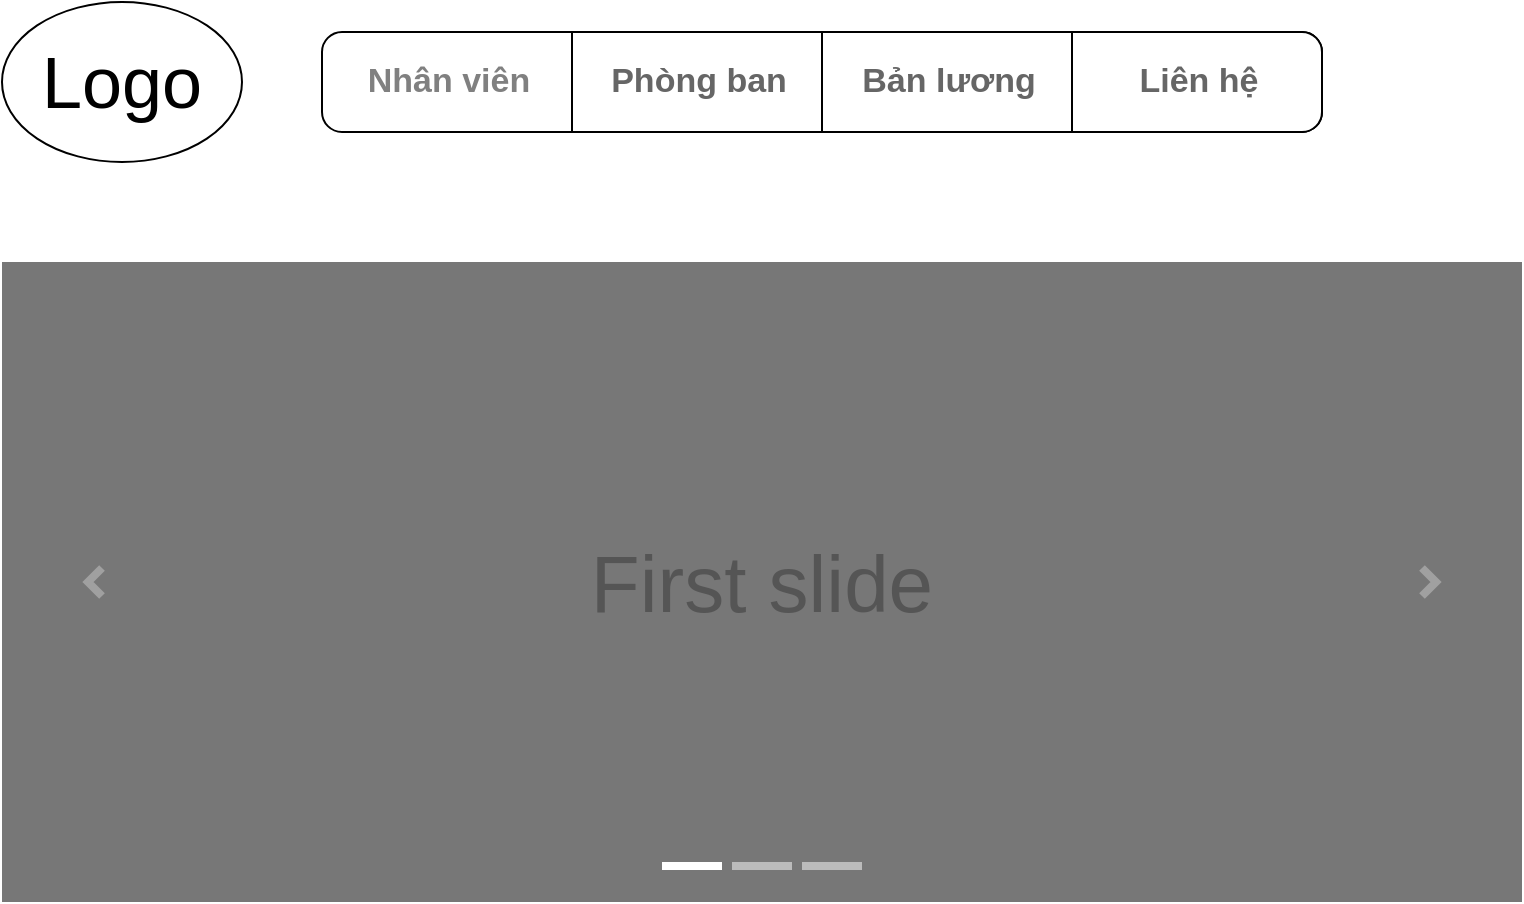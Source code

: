<mxfile>
    <diagram id="aPXXS6MrbP0DmQ0x4cv_" name="Home">
        <mxGraphModel dx="650" dy="478" grid="1" gridSize="10" guides="1" tooltips="1" connect="1" arrows="1" fold="1" page="1" pageScale="1" pageWidth="850" pageHeight="1100" math="0" shadow="0">
            <root>
                <mxCell id="0"/>
                <mxCell id="1" parent="0"/>
                <mxCell id="64" value="&lt;font style=&quot;font-size: 36px&quot;&gt;Logo&lt;/font&gt;" style="ellipse;whiteSpace=wrap;html=1;fontFamily=Helvetica;fontSize=12;shadow=0;fontColor=#000000;" parent="1" vertex="1">
                    <mxGeometry x="40" y="40" width="120" height="80" as="geometry"/>
                </mxCell>
                <mxCell id="98" value="" style="strokeWidth=1;shadow=0;dashed=0;align=center;html=1;shape=mxgraph.mockup.rrect;rSize=10;fontFamily=Helvetica;fontSize=36;fontColor=#DBDBDB;" parent="1" vertex="1">
                    <mxGeometry x="200" y="55" width="500" height="50" as="geometry"/>
                </mxCell>
                <mxCell id="99" value="Phòng ban" style="strokeColor=inherit;fillColor=inherit;gradientColor=inherit;strokeWidth=1;shadow=0;dashed=0;align=center;html=1;shape=mxgraph.mockup.rrect;rSize=0;fontSize=17;fontColor=#666666;fontStyle=1;resizeHeight=1;fontFamily=Helvetica;" parent="98" vertex="1">
                    <mxGeometry width="125" height="50" relative="1" as="geometry">
                        <mxPoint x="125" as="offset"/>
                    </mxGeometry>
                </mxCell>
                <mxCell id="100" value="Bản lương" style="strokeColor=inherit;fillColor=inherit;gradientColor=inherit;strokeWidth=1;shadow=0;dashed=0;align=center;html=1;shape=mxgraph.mockup.rrect;rSize=0;fontSize=17;fontColor=#666666;fontStyle=1;resizeHeight=1;fontFamily=Helvetica;" parent="98" vertex="1">
                    <mxGeometry width="125" height="50" relative="1" as="geometry">
                        <mxPoint x="250" as="offset"/>
                    </mxGeometry>
                </mxCell>
                <mxCell id="101" value="Liên hệ" style="strokeColor=inherit;fillColor=inherit;gradientColor=inherit;strokeWidth=1;shadow=0;dashed=0;align=center;html=1;shape=mxgraph.mockup.rightButton;rSize=10;fontSize=17;fontColor=#666666;fontStyle=1;resizeHeight=1;fontFamily=Helvetica;" parent="98" vertex="1">
                    <mxGeometry x="1" width="125" height="50" relative="1" as="geometry">
                        <mxPoint x="-125" as="offset"/>
                    </mxGeometry>
                </mxCell>
                <mxCell id="102" value="&lt;font color=&quot;#808080&quot;&gt;Nhân viên&lt;/font&gt;" style="strokeWidth=1;shadow=0;dashed=0;align=center;html=1;shape=mxgraph.mockup.leftButton;rSize=10;fontSize=17;fontColor=#ffffff;fontStyle=1;fillColor=none;strokeColor=none;resizeHeight=1;fontFamily=Helvetica;" parent="98" vertex="1">
                    <mxGeometry width="125" height="50" relative="1" as="geometry"/>
                </mxCell>
                <mxCell id="105" value="First slide" style="html=1;shadow=0;dashed=0;strokeColor=none;strokeWidth=1;fillColor=#777777;fontColor=#555555;whiteSpace=wrap;align=center;verticalAlign=middle;fontStyle=0;fontSize=40;fontFamily=Helvetica;" parent="1" vertex="1">
                    <mxGeometry x="40" y="170" width="760" height="320" as="geometry"/>
                </mxCell>
                <mxCell id="106" value="" style="html=1;verticalLabelPosition=bottom;labelBackgroundColor=#ffffff;verticalAlign=top;shadow=0;dashed=0;strokeWidth=4;shape=mxgraph.ios7.misc.more;strokeColor=#a0a0a0;fontFamily=Helvetica;fontSize=36;fontColor=#808080;fillColor=none;gradientColor=#ffffff;" parent="105" vertex="1">
                    <mxGeometry x="1" y="0.5" width="7" height="14" relative="1" as="geometry">
                        <mxPoint x="-50" y="-7" as="offset"/>
                    </mxGeometry>
                </mxCell>
                <mxCell id="107" value="" style="flipH=1;html=1;verticalLabelPosition=bottom;labelBackgroundColor=#ffffff;verticalAlign=top;shadow=0;dashed=0;strokeWidth=4;shape=mxgraph.ios7.misc.more;strokeColor=#a0a0a0;fontFamily=Helvetica;fontSize=36;fontColor=#808080;fillColor=none;gradientColor=#ffffff;" parent="105" vertex="1">
                    <mxGeometry y="0.5" width="7" height="14" relative="1" as="geometry">
                        <mxPoint x="43" y="-7" as="offset"/>
                    </mxGeometry>
                </mxCell>
                <mxCell id="108" value="" style="html=1;shadow=0;strokeColor=none;fillColor=#ffffff;fontFamily=Helvetica;fontSize=36;fontColor=#808080;" parent="105" vertex="1">
                    <mxGeometry x="0.5" y="1" width="30" height="4" relative="1" as="geometry">
                        <mxPoint x="-50" y="-20" as="offset"/>
                    </mxGeometry>
                </mxCell>
                <mxCell id="109" value="" style="html=1;shadow=0;strokeColor=none;fillColor=#BBBBBB;fontFamily=Helvetica;fontSize=36;fontColor=#808080;" parent="105" vertex="1">
                    <mxGeometry x="0.5" y="1" width="30" height="4" relative="1" as="geometry">
                        <mxPoint x="-15" y="-20" as="offset"/>
                    </mxGeometry>
                </mxCell>
                <mxCell id="110" value="" style="html=1;shadow=0;strokeColor=none;fillColor=#BBBBBB;fontFamily=Helvetica;fontSize=36;fontColor=#808080;" parent="105" vertex="1">
                    <mxGeometry x="0.5" y="1" width="30" height="4" relative="1" as="geometry">
                        <mxPoint x="20" y="-20" as="offset"/>
                    </mxGeometry>
                </mxCell>
            </root>
        </mxGraphModel>
    </diagram>
    <diagram name="StaffList" id="cvx9K57bfv1oWwgsc9xW">
        <mxGraphModel dx="650" dy="478" grid="1" gridSize="10" guides="1" tooltips="1" connect="1" arrows="1" fold="1" page="1" pageScale="1" pageWidth="850" pageHeight="1100" math="0" shadow="0">
            <root>
                <mxCell id="2AHAN3FgLKmoDfBhMKL2-0"/>
                <mxCell id="2AHAN3FgLKmoDfBhMKL2-1" parent="2AHAN3FgLKmoDfBhMKL2-0"/>
                <mxCell id="2AHAN3FgLKmoDfBhMKL2-2" value="&lt;font style=&quot;font-size: 36px&quot;&gt;Logo&lt;/font&gt;" style="ellipse;whiteSpace=wrap;html=1;fontFamily=Helvetica;fontSize=12;shadow=0;fontColor=#000000;" parent="2AHAN3FgLKmoDfBhMKL2-1" vertex="1">
                    <mxGeometry x="40" y="40" width="120" height="80" as="geometry"/>
                </mxCell>
                <mxCell id="2AHAN3FgLKmoDfBhMKL2-3" value="" style="strokeWidth=1;shadow=0;dashed=0;align=center;html=1;shape=mxgraph.mockup.rrect;rSize=10;fontFamily=Helvetica;fontSize=40;fontColor=#DBDBDB;" parent="2AHAN3FgLKmoDfBhMKL2-1" vertex="1">
                    <mxGeometry x="200" y="55" width="500" height="50" as="geometry"/>
                </mxCell>
                <mxCell id="2AHAN3FgLKmoDfBhMKL2-4" value="Phòng ban" style="strokeColor=inherit;fillColor=inherit;gradientColor=inherit;strokeWidth=1;shadow=0;dashed=0;align=center;html=1;shape=mxgraph.mockup.rrect;rSize=0;fontSize=17;fontColor=#666666;fontStyle=1;resizeHeight=1;fontFamily=Helvetica;" parent="2AHAN3FgLKmoDfBhMKL2-3" vertex="1">
                    <mxGeometry width="125" height="50" relative="1" as="geometry">
                        <mxPoint x="125" as="offset"/>
                    </mxGeometry>
                </mxCell>
                <mxCell id="2AHAN3FgLKmoDfBhMKL2-5" value="Bản lương" style="strokeColor=inherit;fillColor=inherit;gradientColor=inherit;strokeWidth=1;shadow=0;dashed=0;align=center;html=1;shape=mxgraph.mockup.rrect;rSize=0;fontSize=17;fontColor=#666666;fontStyle=1;resizeHeight=1;fontFamily=Helvetica;" parent="2AHAN3FgLKmoDfBhMKL2-3" vertex="1">
                    <mxGeometry width="125" height="50" relative="1" as="geometry">
                        <mxPoint x="250" as="offset"/>
                    </mxGeometry>
                </mxCell>
                <mxCell id="2AHAN3FgLKmoDfBhMKL2-6" value="Liên hệ" style="strokeColor=inherit;fillColor=inherit;gradientColor=inherit;strokeWidth=1;shadow=0;dashed=0;align=center;html=1;shape=mxgraph.mockup.rightButton;rSize=10;fontSize=17;fontColor=#666666;fontStyle=1;resizeHeight=1;fontFamily=Helvetica;" parent="2AHAN3FgLKmoDfBhMKL2-3" vertex="1">
                    <mxGeometry x="1" width="125" height="50" relative="1" as="geometry">
                        <mxPoint x="-125" as="offset"/>
                    </mxGeometry>
                </mxCell>
                <mxCell id="2AHAN3FgLKmoDfBhMKL2-7" value="&lt;font style=&quot;font-size: 20px&quot; color=&quot;#000000&quot;&gt;Nhân viên&lt;/font&gt;" style="strokeWidth=1;shadow=0;dashed=0;align=center;html=1;shape=mxgraph.mockup.leftButton;rSize=10;fontSize=17;fontColor=#ffffff;fontStyle=1;fillColor=none;strokeColor=none;resizeHeight=1;fontFamily=Helvetica;" parent="2AHAN3FgLKmoDfBhMKL2-3" vertex="1">
                    <mxGeometry width="125" height="50" relative="1" as="geometry"/>
                </mxCell>
                <mxCell id="2AHAN3FgLKmoDfBhMKL2-8" value="&lt;div&gt;&lt;b&gt;&lt;font style=&quot;font-size: 20px&quot;&gt;Card title&lt;/font&gt;&lt;/b&gt;&lt;/div&gt;" style="html=1;shadow=0;dashed=0;shape=mxgraph.bootstrap.rrect;rSize=5;strokeColor=#DFDFDF;html=1;whiteSpace=wrap;fillColor=#ffffff;fontColor=#000000;verticalAlign=top;align=center;spacing=20;spacingBottom=0;fontSize=14;spacingTop=160;fontFamily=Helvetica;" parent="2AHAN3FgLKmoDfBhMKL2-1" vertex="1">
                    <mxGeometry x="40" y="320" width="240" height="230" as="geometry"/>
                </mxCell>
                <mxCell id="2AHAN3FgLKmoDfBhMKL2-9" value="Image cap" style="html=1;shadow=0;dashed=0;shape=mxgraph.bootstrap.topButton;rSize=5;perimeter=none;whiteSpace=wrap;fillColor=#868E96;strokeColor=#DFDFDF;fontColor=#DEE2E6;resizeWidth=1;fontSize=18;fontFamily=Helvetica;" parent="2AHAN3FgLKmoDfBhMKL2-8" vertex="1">
                    <mxGeometry width="240" height="170" relative="1" as="geometry"/>
                </mxCell>
                <mxCell id="2AHAN3FgLKmoDfBhMKL2-10" value="Home" style="strokeWidth=1;shadow=0;dashed=0;align=center;html=1;shape=mxgraph.mockup.navigation.anchor;fontSize=17;fontColor=#666666;fontStyle=1;fontFamily=Helvetica;fillColor=none;gradientColor=#ffffff;" parent="2AHAN3FgLKmoDfBhMKL2-1" vertex="1">
                    <mxGeometry x="40" y="140" width="60" height="30" as="geometry"/>
                </mxCell>
                <mxCell id="2AHAN3FgLKmoDfBhMKL2-12" value="&gt;" style="strokeWidth=1;shadow=0;dashed=0;align=center;html=1;shape=mxgraph.mockup.navigation.anchor;fontSize=24;fontColor=#aaaaaa;fontStyle=1;fontFamily=Helvetica;fillColor=none;gradientColor=#ffffff;" parent="2AHAN3FgLKmoDfBhMKL2-1" vertex="1">
                    <mxGeometry x="110" y="140" width="20" height="30" as="geometry"/>
                </mxCell>
                <mxCell id="2AHAN3FgLKmoDfBhMKL2-13" value="Nhân viên" style="strokeWidth=1;shadow=0;dashed=0;align=center;html=1;shape=mxgraph.mockup.navigation.anchor;fontSize=17;fontColor=#000000;fontStyle=1;fontFamily=Helvetica;fillColor=none;gradientColor=#ffffff;" parent="2AHAN3FgLKmoDfBhMKL2-1" vertex="1">
                    <mxGeometry x="150" y="140" width="60" height="30" as="geometry"/>
                </mxCell>
                <mxCell id="2AHAN3FgLKmoDfBhMKL2-15" value="&lt;div&gt;&lt;b&gt;&lt;font style=&quot;font-size: 20px&quot;&gt;Card title&lt;/font&gt;&lt;/b&gt;&lt;/div&gt;" style="html=1;shadow=0;dashed=0;shape=mxgraph.bootstrap.rrect;rSize=5;strokeColor=#DFDFDF;html=1;whiteSpace=wrap;fillColor=#ffffff;fontColor=#000000;verticalAlign=top;align=center;spacing=20;spacingBottom=0;fontSize=14;spacingTop=160;fontFamily=Helvetica;" parent="2AHAN3FgLKmoDfBhMKL2-1" vertex="1">
                    <mxGeometry x="600" y="320" width="240" height="230" as="geometry"/>
                </mxCell>
                <mxCell id="2AHAN3FgLKmoDfBhMKL2-16" value="Image cap" style="html=1;shadow=0;dashed=0;shape=mxgraph.bootstrap.topButton;rSize=5;perimeter=none;whiteSpace=wrap;fillColor=#868E96;strokeColor=#DFDFDF;fontColor=#DEE2E6;resizeWidth=1;fontSize=18;fontFamily=Helvetica;" parent="2AHAN3FgLKmoDfBhMKL2-15" vertex="1">
                    <mxGeometry width="240" height="170" relative="1" as="geometry"/>
                </mxCell>
                <mxCell id="2AHAN3FgLKmoDfBhMKL2-17" value="&lt;div&gt;&lt;b&gt;&lt;font style=&quot;font-size: 20px&quot;&gt;Card title&lt;/font&gt;&lt;/b&gt;&lt;/div&gt;" style="html=1;shadow=0;dashed=0;shape=mxgraph.bootstrap.rrect;rSize=5;strokeColor=#DFDFDF;html=1;whiteSpace=wrap;fillColor=#ffffff;fontColor=#000000;verticalAlign=top;align=center;spacing=20;spacingBottom=0;fontSize=14;spacingTop=160;fontFamily=Helvetica;" parent="2AHAN3FgLKmoDfBhMKL2-1" vertex="1">
                    <mxGeometry x="320" y="320" width="240" height="230" as="geometry"/>
                </mxCell>
                <mxCell id="2AHAN3FgLKmoDfBhMKL2-18" value="Image cap" style="html=1;shadow=0;dashed=0;shape=mxgraph.bootstrap.topButton;rSize=5;perimeter=none;whiteSpace=wrap;fillColor=#868E96;strokeColor=#DFDFDF;fontColor=#DEE2E6;resizeWidth=1;fontSize=18;fontFamily=Helvetica;" parent="2AHAN3FgLKmoDfBhMKL2-17" vertex="1">
                    <mxGeometry width="240" height="170" relative="1" as="geometry"/>
                </mxCell>
                <mxCell id="2AHAN3FgLKmoDfBhMKL2-19" value="&lt;div&gt;&lt;b&gt;&lt;font style=&quot;font-size: 20px&quot;&gt;Card title&lt;/font&gt;&lt;/b&gt;&lt;/div&gt;" style="html=1;shadow=0;dashed=0;shape=mxgraph.bootstrap.rrect;rSize=5;strokeColor=#DFDFDF;html=1;whiteSpace=wrap;fillColor=#ffffff;fontColor=#000000;verticalAlign=top;align=center;spacing=20;spacingBottom=0;fontSize=14;spacingTop=160;fontFamily=Helvetica;" parent="2AHAN3FgLKmoDfBhMKL2-1" vertex="1">
                    <mxGeometry x="880" y="320" width="240" height="230" as="geometry"/>
                </mxCell>
                <mxCell id="2AHAN3FgLKmoDfBhMKL2-20" value="Image cap" style="html=1;shadow=0;dashed=0;shape=mxgraph.bootstrap.topButton;rSize=5;perimeter=none;whiteSpace=wrap;fillColor=#868E96;strokeColor=#DFDFDF;fontColor=#DEE2E6;resizeWidth=1;fontSize=18;fontFamily=Helvetica;" parent="2AHAN3FgLKmoDfBhMKL2-19" vertex="1">
                    <mxGeometry width="240" height="170" relative="1" as="geometry"/>
                </mxCell>
                <mxCell id="2AHAN3FgLKmoDfBhMKL2-21" value="&lt;div&gt;&lt;b&gt;&lt;font style=&quot;font-size: 20px&quot;&gt;Card title&lt;/font&gt;&lt;/b&gt;&lt;/div&gt;" style="html=1;shadow=0;dashed=0;shape=mxgraph.bootstrap.rrect;rSize=5;strokeColor=#DFDFDF;html=1;whiteSpace=wrap;fillColor=#ffffff;fontColor=#000000;verticalAlign=top;align=center;spacing=20;spacingBottom=0;fontSize=14;spacingTop=160;fontFamily=Helvetica;" parent="2AHAN3FgLKmoDfBhMKL2-1" vertex="1">
                    <mxGeometry x="1160" y="320" width="240" height="230" as="geometry"/>
                </mxCell>
                <mxCell id="2AHAN3FgLKmoDfBhMKL2-22" value="Image cap" style="html=1;shadow=0;dashed=0;shape=mxgraph.bootstrap.topButton;rSize=5;perimeter=none;whiteSpace=wrap;fillColor=#868E96;strokeColor=#DFDFDF;fontColor=#DEE2E6;resizeWidth=1;fontSize=18;fontFamily=Helvetica;" parent="2AHAN3FgLKmoDfBhMKL2-21" vertex="1">
                    <mxGeometry width="240" height="170" relative="1" as="geometry"/>
                </mxCell>
                <mxCell id="2AHAN3FgLKmoDfBhMKL2-23" value="&lt;div&gt;&lt;b&gt;&lt;font style=&quot;font-size: 20px&quot;&gt;Card title&lt;/font&gt;&lt;/b&gt;&lt;/div&gt;" style="html=1;shadow=0;dashed=0;shape=mxgraph.bootstrap.rrect;rSize=5;strokeColor=#DFDFDF;html=1;whiteSpace=wrap;fillColor=#ffffff;fontColor=#000000;verticalAlign=top;align=center;spacing=20;spacingBottom=0;fontSize=14;spacingTop=160;fontFamily=Helvetica;" parent="2AHAN3FgLKmoDfBhMKL2-1" vertex="1">
                    <mxGeometry x="1440" y="320" width="240" height="230" as="geometry"/>
                </mxCell>
                <mxCell id="2AHAN3FgLKmoDfBhMKL2-24" value="Image cap" style="html=1;shadow=0;dashed=0;shape=mxgraph.bootstrap.topButton;rSize=5;perimeter=none;whiteSpace=wrap;fillColor=#868E96;strokeColor=#DFDFDF;fontColor=#DEE2E6;resizeWidth=1;fontSize=18;fontFamily=Helvetica;" parent="2AHAN3FgLKmoDfBhMKL2-23" vertex="1">
                    <mxGeometry width="240" height="170" relative="1" as="geometry"/>
                </mxCell>
                <mxCell id="2AHAN3FgLKmoDfBhMKL2-25" value="&lt;div&gt;&lt;b&gt;&lt;font style=&quot;font-size: 20px&quot;&gt;Card title&lt;/font&gt;&lt;/b&gt;&lt;/div&gt;" style="html=1;shadow=0;dashed=0;shape=mxgraph.bootstrap.rrect;rSize=5;strokeColor=#DFDFDF;html=1;whiteSpace=wrap;fillColor=#ffffff;fontColor=#000000;verticalAlign=top;align=center;spacing=20;spacingBottom=0;fontSize=14;spacingTop=160;fontFamily=Helvetica;" parent="2AHAN3FgLKmoDfBhMKL2-1" vertex="1">
                    <mxGeometry x="40" y="600" width="240" height="230" as="geometry"/>
                </mxCell>
                <mxCell id="2AHAN3FgLKmoDfBhMKL2-26" value="Image cap" style="html=1;shadow=0;dashed=0;shape=mxgraph.bootstrap.topButton;rSize=5;perimeter=none;whiteSpace=wrap;fillColor=#868E96;strokeColor=#DFDFDF;fontColor=#DEE2E6;resizeWidth=1;fontSize=18;fontFamily=Helvetica;" parent="2AHAN3FgLKmoDfBhMKL2-25" vertex="1">
                    <mxGeometry width="240" height="170" relative="1" as="geometry"/>
                </mxCell>
                <mxCell id="2AHAN3FgLKmoDfBhMKL2-27" value="&lt;div&gt;&lt;b&gt;&lt;font style=&quot;font-size: 20px&quot;&gt;Card title&lt;/font&gt;&lt;/b&gt;&lt;/div&gt;" style="html=1;shadow=0;dashed=0;shape=mxgraph.bootstrap.rrect;rSize=5;strokeColor=#DFDFDF;html=1;whiteSpace=wrap;fillColor=#ffffff;fontColor=#000000;verticalAlign=top;align=center;spacing=20;spacingBottom=0;fontSize=14;spacingTop=160;fontFamily=Helvetica;" parent="2AHAN3FgLKmoDfBhMKL2-1" vertex="1">
                    <mxGeometry x="320" y="610" width="240" height="230" as="geometry"/>
                </mxCell>
                <mxCell id="2AHAN3FgLKmoDfBhMKL2-28" value="Image cap" style="html=1;shadow=0;dashed=0;shape=mxgraph.bootstrap.topButton;rSize=5;perimeter=none;whiteSpace=wrap;fillColor=#868E96;strokeColor=#DFDFDF;fontColor=#DEE2E6;resizeWidth=1;fontSize=18;fontFamily=Helvetica;" parent="2AHAN3FgLKmoDfBhMKL2-27" vertex="1">
                    <mxGeometry width="240" height="170" relative="1" as="geometry"/>
                </mxCell>
                <mxCell id="2AHAN3FgLKmoDfBhMKL2-31" value="" style="line;strokeWidth=1;html=1;shadow=0;fontFamily=Helvetica;fontSize=24;fontColor=#999999;fillColor=none;gradientColor=#ffffff;labelBackgroundColor=#FFFFFF;" parent="2AHAN3FgLKmoDfBhMKL2-1" vertex="1">
                    <mxGeometry x="40" y="240" width="800" height="10" as="geometry"/>
                </mxCell>
                <mxCell id="2AHAN3FgLKmoDfBhMKL2-32" value="Nhân viên" style="text;html=1;align=center;verticalAlign=middle;resizable=0;points=[];autosize=1;strokeColor=none;fillColor=none;fontSize=30;fontFamily=Helvetica;fontColor=#000000;fontStyle=1" parent="2AHAN3FgLKmoDfBhMKL2-1" vertex="1">
                    <mxGeometry x="30" y="195" width="160" height="40" as="geometry"/>
                </mxCell>
            </root>
        </mxGraphModel>
    </diagram>
    <diagram name="StaffDetail" id="m9LsAVtjJTnF7EXs2Mxn">
        <mxGraphModel dx="650" dy="478" grid="1" gridSize="10" guides="1" tooltips="1" connect="1" arrows="1" fold="1" page="1" pageScale="1" pageWidth="850" pageHeight="1100" math="0" shadow="0">
            <root>
                <mxCell id="9u6XVsT8SDDpKAcF1L7A-0"/>
                <mxCell id="9u6XVsT8SDDpKAcF1L7A-1" parent="9u6XVsT8SDDpKAcF1L7A-0"/>
                <mxCell id="9u6XVsT8SDDpKAcF1L7A-2" value="&lt;font style=&quot;font-size: 36px&quot;&gt;Logo&lt;/font&gt;" style="ellipse;whiteSpace=wrap;html=1;fontFamily=Helvetica;fontSize=12;shadow=0;fontColor=#000000;" parent="9u6XVsT8SDDpKAcF1L7A-1" vertex="1">
                    <mxGeometry x="40" y="40" width="120" height="80" as="geometry"/>
                </mxCell>
                <mxCell id="9u6XVsT8SDDpKAcF1L7A-3" value="" style="strokeWidth=1;shadow=0;dashed=0;align=center;html=1;shape=mxgraph.mockup.rrect;rSize=10;fontFamily=Helvetica;fontSize=40;fontColor=#DBDBDB;" parent="9u6XVsT8SDDpKAcF1L7A-1" vertex="1">
                    <mxGeometry x="200" y="55" width="500" height="50" as="geometry"/>
                </mxCell>
                <mxCell id="9u6XVsT8SDDpKAcF1L7A-4" value="Phòng ban" style="strokeColor=inherit;fillColor=inherit;gradientColor=inherit;strokeWidth=1;shadow=0;dashed=0;align=center;html=1;shape=mxgraph.mockup.rrect;rSize=0;fontSize=17;fontColor=#666666;fontStyle=1;resizeHeight=1;fontFamily=Helvetica;" parent="9u6XVsT8SDDpKAcF1L7A-3" vertex="1">
                    <mxGeometry width="125" height="50" relative="1" as="geometry">
                        <mxPoint x="125" as="offset"/>
                    </mxGeometry>
                </mxCell>
                <mxCell id="9u6XVsT8SDDpKAcF1L7A-5" value="Bản lương" style="strokeColor=inherit;fillColor=inherit;gradientColor=inherit;strokeWidth=1;shadow=0;dashed=0;align=center;html=1;shape=mxgraph.mockup.rrect;rSize=0;fontSize=17;fontColor=#666666;fontStyle=1;resizeHeight=1;fontFamily=Helvetica;" parent="9u6XVsT8SDDpKAcF1L7A-3" vertex="1">
                    <mxGeometry width="125" height="50" relative="1" as="geometry">
                        <mxPoint x="250" as="offset"/>
                    </mxGeometry>
                </mxCell>
                <mxCell id="9u6XVsT8SDDpKAcF1L7A-6" value="Liên hệ" style="strokeColor=inherit;fillColor=inherit;gradientColor=inherit;strokeWidth=1;shadow=0;dashed=0;align=center;html=1;shape=mxgraph.mockup.rightButton;rSize=10;fontSize=17;fontColor=#666666;fontStyle=1;resizeHeight=1;fontFamily=Helvetica;" parent="9u6XVsT8SDDpKAcF1L7A-3" vertex="1">
                    <mxGeometry x="1" width="125" height="50" relative="1" as="geometry">
                        <mxPoint x="-125" as="offset"/>
                    </mxGeometry>
                </mxCell>
                <mxCell id="9u6XVsT8SDDpKAcF1L7A-7" value="&lt;font style=&quot;font-size: 20px&quot; color=&quot;#000000&quot;&gt;Nhân viên&lt;/font&gt;" style="strokeWidth=1;shadow=0;dashed=0;align=center;html=1;shape=mxgraph.mockup.leftButton;rSize=10;fontSize=17;fontColor=#ffffff;fontStyle=1;fillColor=none;strokeColor=none;resizeHeight=1;fontFamily=Helvetica;" parent="9u6XVsT8SDDpKAcF1L7A-3" vertex="1">
                    <mxGeometry width="125" height="50" relative="1" as="geometry"/>
                </mxCell>
                <mxCell id="9u6XVsT8SDDpKAcF1L7A-10" value="Nhân viên" style="strokeWidth=1;shadow=0;dashed=0;align=center;html=1;shape=mxgraph.mockup.navigation.anchor;fontSize=17;fontColor=#666666;fontStyle=1;fontFamily=Helvetica;fillColor=none;gradientColor=#ffffff;" parent="9u6XVsT8SDDpKAcF1L7A-1" vertex="1">
                    <mxGeometry x="40" y="140" width="90" height="30" as="geometry"/>
                </mxCell>
                <mxCell id="9u6XVsT8SDDpKAcF1L7A-12" value="&gt;" style="strokeWidth=1;shadow=0;dashed=0;align=center;html=1;shape=mxgraph.mockup.navigation.anchor;fontSize=24;fontColor=#aaaaaa;fontStyle=1;fontFamily=Helvetica;fillColor=none;gradientColor=#ffffff;" parent="9u6XVsT8SDDpKAcF1L7A-1" vertex="1">
                    <mxGeometry x="130" y="140" width="20" height="30" as="geometry"/>
                </mxCell>
                <mxCell id="9u6XVsT8SDDpKAcF1L7A-13" value="Nguyễn Văn A" style="strokeWidth=1;shadow=0;dashed=0;align=center;html=1;shape=mxgraph.mockup.navigation.anchor;fontSize=17;fontColor=#000000;fontStyle=1;fontFamily=Helvetica;fillColor=none;gradientColor=#ffffff;" parent="9u6XVsT8SDDpKAcF1L7A-1" vertex="1">
                    <mxGeometry x="190" y="140" width="60" height="30" as="geometry"/>
                </mxCell>
                <mxCell id="9u6XVsT8SDDpKAcF1L7A-29" value="" style="line;strokeWidth=1;html=1;shadow=0;fontFamily=Helvetica;fontSize=24;fontColor=#000000;fillColor=none;gradientColor=#ffffff;labelBackgroundColor=#FFFFFF;" parent="9u6XVsT8SDDpKAcF1L7A-1" vertex="1">
                    <mxGeometry x="40" y="240" width="800" height="10" as="geometry"/>
                </mxCell>
                <mxCell id="9u6XVsT8SDDpKAcF1L7A-30" value="Nguyễn Văn A" style="text;html=1;align=center;verticalAlign=middle;resizable=0;points=[];autosize=1;strokeColor=none;fillColor=none;fontSize=30;fontFamily=Helvetica;fontColor=#000000;fontStyle=1" parent="9u6XVsT8SDDpKAcF1L7A-1" vertex="1">
                    <mxGeometry x="50" y="200" width="220" height="40" as="geometry"/>
                </mxCell>
                <mxCell id="1M6A-44r_VwOQfWHSUZg-2" value="" style="verticalLabelPosition=bottom;shadow=0;dashed=0;align=center;html=1;verticalAlign=top;strokeWidth=1;shape=mxgraph.mockup.containers.userMale;strokeColor=#666666;strokeColor2=#008cff;" parent="9u6XVsT8SDDpKAcF1L7A-1" vertex="1">
                    <mxGeometry x="40" y="280" width="200" height="240" as="geometry"/>
                </mxCell>
                <mxCell id="1M6A-44r_VwOQfWHSUZg-5" value="&lt;div style=&quot;text-align: justify&quot;&gt;&lt;ul&gt;&lt;li&gt;&lt;b&gt;&lt;font style=&quot;font-size: 20px&quot;&gt;Card title&lt;/font&gt;&lt;/b&gt;&lt;/li&gt;&lt;li&gt;Value 1&lt;/li&gt;&lt;li&gt;Value 2&lt;/li&gt;&lt;li&gt;Value 3&lt;/li&gt;&lt;li&gt;Value 4&lt;/li&gt;&lt;/ul&gt;&lt;/div&gt;" style="html=1;shadow=0;dashed=0;shape=mxgraph.bootstrap.rrect;rSize=5;strokeColor=#5B646A;html=1;whiteSpace=wrap;fillColor=#6C767D;fontColor=#000000;verticalAlign=bottom;align=left;spacing=20;spacingBottom=0;fontSize=14;" parent="9u6XVsT8SDDpKAcF1L7A-1" vertex="1">
                    <mxGeometry x="280" y="280" width="440" height="240" as="geometry"/>
                </mxCell>
            </root>
        </mxGraphModel>
    </diagram>
    <diagram name="Department" id="E5JB5nWHVjp7jbad7m-9">
        <mxGraphModel dx="650" dy="478" grid="1" gridSize="10" guides="1" tooltips="1" connect="1" arrows="1" fold="1" page="1" pageScale="1" pageWidth="850" pageHeight="1100" math="0" shadow="0">
            <root>
                <mxCell id="fnx2uI6Z220pYHR9tcVY-0"/>
                <mxCell id="fnx2uI6Z220pYHR9tcVY-1" parent="fnx2uI6Z220pYHR9tcVY-0"/>
                <mxCell id="fnx2uI6Z220pYHR9tcVY-2" value="&lt;font style=&quot;font-size: 36px&quot; color=&quot;#000000&quot;&gt;Logo&lt;/font&gt;" style="ellipse;whiteSpace=wrap;html=1;fontFamily=Helvetica;fontSize=12;shadow=0;" parent="fnx2uI6Z220pYHR9tcVY-1" vertex="1">
                    <mxGeometry x="40" y="40" width="120" height="80" as="geometry"/>
                </mxCell>
                <mxCell id="fnx2uI6Z220pYHR9tcVY-3" value="" style="strokeWidth=1;shadow=0;dashed=0;align=center;html=1;shape=mxgraph.mockup.rrect;rSize=10;fontFamily=Helvetica;fontSize=40;fontColor=#DBDBDB;strokeColor=#999999;" parent="fnx2uI6Z220pYHR9tcVY-1" vertex="1">
                    <mxGeometry x="200" y="55" width="500" height="50" as="geometry"/>
                </mxCell>
                <mxCell id="fnx2uI6Z220pYHR9tcVY-4" value="&lt;font style=&quot;font-size: 20px&quot; color=&quot;#000000&quot;&gt;Phòng ban&lt;/font&gt;" style="strokeColor=inherit;fillColor=inherit;gradientColor=inherit;strokeWidth=1;shadow=0;dashed=0;align=center;html=1;shape=mxgraph.mockup.rrect;rSize=0;fontSize=17;fontColor=#666666;fontStyle=1;resizeHeight=1;fontFamily=Helvetica;" parent="fnx2uI6Z220pYHR9tcVY-3" vertex="1">
                    <mxGeometry width="125" height="50" relative="1" as="geometry">
                        <mxPoint x="125" as="offset"/>
                    </mxGeometry>
                </mxCell>
                <mxCell id="fnx2uI6Z220pYHR9tcVY-5" value="Bản lương" style="strokeColor=inherit;fillColor=inherit;gradientColor=inherit;strokeWidth=1;shadow=0;dashed=0;align=center;html=1;shape=mxgraph.mockup.rrect;rSize=0;fontSize=17;fontColor=#666666;fontStyle=1;resizeHeight=1;fontFamily=Helvetica;" parent="fnx2uI6Z220pYHR9tcVY-3" vertex="1">
                    <mxGeometry width="125" height="50" relative="1" as="geometry">
                        <mxPoint x="250" as="offset"/>
                    </mxGeometry>
                </mxCell>
                <mxCell id="fnx2uI6Z220pYHR9tcVY-6" value="Liên hệ" style="strokeColor=inherit;fillColor=inherit;gradientColor=inherit;strokeWidth=1;shadow=0;dashed=0;align=center;html=1;shape=mxgraph.mockup.rightButton;rSize=10;fontSize=17;fontColor=#666666;fontStyle=1;resizeHeight=1;fontFamily=Helvetica;" parent="fnx2uI6Z220pYHR9tcVY-3" vertex="1">
                    <mxGeometry x="1" width="125" height="50" relative="1" as="geometry">
                        <mxPoint x="-125" as="offset"/>
                    </mxGeometry>
                </mxCell>
                <mxCell id="fnx2uI6Z220pYHR9tcVY-7" value="&lt;font style=&quot;font-weight: normal ; font-size: 18px&quot; color=&quot;#b3b3b3&quot;&gt;Nhân viên&lt;/font&gt;" style="strokeWidth=1;shadow=0;dashed=0;align=center;html=1;shape=mxgraph.mockup.leftButton;rSize=10;fontSize=17;fontColor=#ffffff;fontStyle=1;fillColor=none;strokeColor=none;resizeHeight=1;fontFamily=Helvetica;" parent="fnx2uI6Z220pYHR9tcVY-3" vertex="1">
                    <mxGeometry width="125" height="50" relative="1" as="geometry"/>
                </mxCell>
                <mxCell id="fnx2uI6Z220pYHR9tcVY-10" value="Home" style="strokeWidth=1;shadow=0;dashed=0;align=center;html=1;shape=mxgraph.mockup.navigation.anchor;fontSize=17;fontColor=#666666;fontStyle=1;fontFamily=Helvetica;fillColor=none;gradientColor=#ffffff;" parent="fnx2uI6Z220pYHR9tcVY-1" vertex="1">
                    <mxGeometry x="40" y="140" width="60" height="30" as="geometry"/>
                </mxCell>
                <mxCell id="fnx2uI6Z220pYHR9tcVY-11" style="edgeStyle=none;html=1;fontFamily=Helvetica;fontSize=20;fontColor=#FFFFFF;startArrow=none;" parent="fnx2uI6Z220pYHR9tcVY-1" source="fnx2uI6Z220pYHR9tcVY-13" edge="1">
                    <mxGeometry relative="1" as="geometry">
                        <mxPoint x="210" y="155.0" as="targetPoint"/>
                    </mxGeometry>
                </mxCell>
                <mxCell id="fnx2uI6Z220pYHR9tcVY-12" value="&gt;" style="strokeWidth=1;shadow=0;dashed=0;align=center;html=1;shape=mxgraph.mockup.navigation.anchor;fontSize=24;fontColor=#aaaaaa;fontStyle=1;fontFamily=Helvetica;fillColor=none;gradientColor=#ffffff;" parent="fnx2uI6Z220pYHR9tcVY-1" vertex="1">
                    <mxGeometry x="110" y="140" width="20" height="30" as="geometry"/>
                </mxCell>
                <mxCell id="fnx2uI6Z220pYHR9tcVY-13" value="&lt;font color=&quot;#000000&quot;&gt;Phòng ban&lt;/font&gt;" style="strokeWidth=1;shadow=0;dashed=0;align=center;html=1;shape=mxgraph.mockup.navigation.anchor;fontSize=17;fontColor=#FFFFFF;fontStyle=1;fontFamily=Helvetica;fillColor=none;gradientColor=#ffffff;" parent="fnx2uI6Z220pYHR9tcVY-1" vertex="1">
                    <mxGeometry x="160" y="140" width="60" height="30" as="geometry"/>
                </mxCell>
                <mxCell id="fnx2uI6Z220pYHR9tcVY-29" value="" style="line;strokeWidth=1;html=1;shadow=0;fontFamily=Helvetica;fontSize=24;fontColor=#E6E6E6;fillColor=none;gradientColor=#ffffff;labelBackgroundColor=#FFFFFF;" parent="fnx2uI6Z220pYHR9tcVY-1" vertex="1">
                    <mxGeometry x="40" y="240" width="800" height="10" as="geometry"/>
                </mxCell>
                <mxCell id="fnx2uI6Z220pYHR9tcVY-30" value="&lt;font color=&quot;#000000&quot;&gt;Phòng ban&lt;/font&gt;" style="text;html=1;align=center;verticalAlign=middle;resizable=0;points=[];autosize=1;strokeColor=none;fillColor=none;fontSize=30;fontFamily=Helvetica;fontColor=#E6E6E6;fontStyle=1" parent="fnx2uI6Z220pYHR9tcVY-1" vertex="1">
                    <mxGeometry x="70" y="190" width="170" height="40" as="geometry"/>
                </mxCell>
                <mxCell id="fnx2uI6Z220pYHR9tcVY-31" value="&amp;nbsp; &amp;nbsp; Card&amp;nbsp;&lt;br&gt;&lt;ul&gt;&lt;li&gt;Value 1&lt;/li&gt;&lt;/ul&gt;" style="rounded=0;whiteSpace=wrap;html=1;fontSize=20;fontColor=#666666;strokeColor=#999999;align=left;" parent="fnx2uI6Z220pYHR9tcVY-1" vertex="1">
                    <mxGeometry x="40" y="280" width="240" height="160" as="geometry"/>
                </mxCell>
                <mxCell id="fnx2uI6Z220pYHR9tcVY-35" value="&amp;nbsp; &amp;nbsp; Card&amp;nbsp;&lt;br&gt;&lt;ul&gt;&lt;li&gt;Value 1&lt;/li&gt;&lt;/ul&gt;" style="rounded=0;whiteSpace=wrap;html=1;fontSize=20;fontColor=#999999;strokeColor=#999999;align=left;" parent="fnx2uI6Z220pYHR9tcVY-1" vertex="1">
                    <mxGeometry x="320" y="280" width="240" height="160" as="geometry"/>
                </mxCell>
                <mxCell id="fnx2uI6Z220pYHR9tcVY-36" value="&amp;nbsp; &amp;nbsp; Card&amp;nbsp;&lt;br&gt;&lt;ul&gt;&lt;li&gt;Value 1&lt;/li&gt;&lt;/ul&gt;" style="rounded=0;whiteSpace=wrap;html=1;fontSize=20;fontColor=#808080;strokeColor=#999999;align=left;" parent="fnx2uI6Z220pYHR9tcVY-1" vertex="1">
                    <mxGeometry x="600" y="280" width="240" height="160" as="geometry"/>
                </mxCell>
                <mxCell id="fnx2uI6Z220pYHR9tcVY-37" value="&amp;nbsp; &amp;nbsp; Card&amp;nbsp;&lt;br&gt;&lt;ul&gt;&lt;li&gt;Value 1&lt;/li&gt;&lt;/ul&gt;" style="rounded=0;whiteSpace=wrap;html=1;fontSize=20;fontColor=#999999;strokeColor=#999999;align=left;" parent="fnx2uI6Z220pYHR9tcVY-1" vertex="1">
                    <mxGeometry x="40" y="480" width="240" height="160" as="geometry"/>
                </mxCell>
            </root>
        </mxGraphModel>
    </diagram>
    <diagram name="Salary" id="bm9f22YoEpCN7mWGMDZI">
        <mxGraphModel dx="650" dy="478" grid="1" gridSize="10" guides="1" tooltips="1" connect="1" arrows="1" fold="1" page="1" pageScale="1" pageWidth="850" pageHeight="1100" math="0" shadow="0">
            <root>
                <mxCell id="PNSDR7giTynGOgTjuXOy-0"/>
                <mxCell id="PNSDR7giTynGOgTjuXOy-1" parent="PNSDR7giTynGOgTjuXOy-0"/>
                <mxCell id="PNSDR7giTynGOgTjuXOy-2" value="&lt;font style=&quot;font-size: 36px&quot; color=&quot;#000000&quot;&gt;Logo&lt;/font&gt;" style="ellipse;whiteSpace=wrap;html=1;fontFamily=Helvetica;fontSize=12;shadow=0;" parent="PNSDR7giTynGOgTjuXOy-1" vertex="1">
                    <mxGeometry x="40" y="40" width="120" height="80" as="geometry"/>
                </mxCell>
                <mxCell id="PNSDR7giTynGOgTjuXOy-3" value="" style="strokeWidth=1;shadow=0;dashed=0;align=center;html=1;shape=mxgraph.mockup.rrect;rSize=10;fontFamily=Helvetica;fontSize=40;fontColor=#DBDBDB;strokeColor=#999999;" parent="PNSDR7giTynGOgTjuXOy-1" vertex="1">
                    <mxGeometry x="200" y="55" width="500" height="50" as="geometry"/>
                </mxCell>
                <mxCell id="PNSDR7giTynGOgTjuXOy-4" value="&lt;font style=&quot;font-weight: normal ; font-size: 17px&quot; color=&quot;#999999&quot;&gt;Phòng ban&lt;/font&gt;" style="strokeColor=inherit;fillColor=inherit;gradientColor=inherit;strokeWidth=1;shadow=0;dashed=0;align=center;html=1;shape=mxgraph.mockup.rrect;rSize=0;fontSize=17;fontColor=#666666;fontStyle=1;resizeHeight=1;fontFamily=Helvetica;" parent="PNSDR7giTynGOgTjuXOy-3" vertex="1">
                    <mxGeometry width="125" height="50" relative="1" as="geometry">
                        <mxPoint x="125" as="offset"/>
                    </mxGeometry>
                </mxCell>
                <mxCell id="PNSDR7giTynGOgTjuXOy-5" value="&lt;font style=&quot;font-size: 20px&quot; color=&quot;#000000&quot;&gt;Bản lương&lt;/font&gt;" style="strokeColor=inherit;fillColor=inherit;gradientColor=inherit;strokeWidth=1;shadow=0;dashed=0;align=center;html=1;shape=mxgraph.mockup.rrect;rSize=0;fontSize=17;fontColor=#666666;fontStyle=1;resizeHeight=1;fontFamily=Helvetica;" parent="PNSDR7giTynGOgTjuXOy-3" vertex="1">
                    <mxGeometry width="125" height="50" relative="1" as="geometry">
                        <mxPoint x="250" as="offset"/>
                    </mxGeometry>
                </mxCell>
                <mxCell id="PNSDR7giTynGOgTjuXOy-6" value="Liên hệ" style="strokeColor=inherit;fillColor=inherit;gradientColor=inherit;strokeWidth=1;shadow=0;dashed=0;align=center;html=1;shape=mxgraph.mockup.rightButton;rSize=10;fontSize=17;fontColor=#666666;fontStyle=1;resizeHeight=1;fontFamily=Helvetica;" parent="PNSDR7giTynGOgTjuXOy-3" vertex="1">
                    <mxGeometry x="1" width="125" height="50" relative="1" as="geometry">
                        <mxPoint x="-125" as="offset"/>
                    </mxGeometry>
                </mxCell>
                <mxCell id="PNSDR7giTynGOgTjuXOy-7" value="&lt;font style=&quot;font-weight: normal ; font-size: 18px&quot; color=&quot;#b3b3b3&quot;&gt;Nhân viên&lt;/font&gt;" style="strokeWidth=1;shadow=0;dashed=0;align=center;html=1;shape=mxgraph.mockup.leftButton;rSize=10;fontSize=17;fontColor=#ffffff;fontStyle=1;fillColor=none;strokeColor=none;resizeHeight=1;fontFamily=Helvetica;" parent="PNSDR7giTynGOgTjuXOy-3" vertex="1">
                    <mxGeometry width="125" height="50" relative="1" as="geometry"/>
                </mxCell>
                <mxCell id="PNSDR7giTynGOgTjuXOy-8" value="Home" style="strokeWidth=1;shadow=0;dashed=0;align=center;html=1;shape=mxgraph.mockup.navigation.anchor;fontSize=17;fontColor=#666666;fontStyle=1;fontFamily=Helvetica;fillColor=none;gradientColor=#ffffff;" parent="PNSDR7giTynGOgTjuXOy-1" vertex="1">
                    <mxGeometry x="40" y="140" width="60" height="30" as="geometry"/>
                </mxCell>
                <mxCell id="PNSDR7giTynGOgTjuXOy-9" style="edgeStyle=none;html=1;fontFamily=Helvetica;fontSize=20;fontColor=#FFFFFF;startArrow=none;" parent="PNSDR7giTynGOgTjuXOy-1" source="PNSDR7giTynGOgTjuXOy-11" edge="1">
                    <mxGeometry relative="1" as="geometry">
                        <mxPoint x="210" y="155.0" as="targetPoint"/>
                    </mxGeometry>
                </mxCell>
                <mxCell id="PNSDR7giTynGOgTjuXOy-10" value="&gt;" style="strokeWidth=1;shadow=0;dashed=0;align=center;html=1;shape=mxgraph.mockup.navigation.anchor;fontSize=24;fontColor=#aaaaaa;fontStyle=1;fontFamily=Helvetica;fillColor=none;gradientColor=#ffffff;" parent="PNSDR7giTynGOgTjuXOy-1" vertex="1">
                    <mxGeometry x="110" y="140" width="20" height="30" as="geometry"/>
                </mxCell>
                <mxCell id="PNSDR7giTynGOgTjuXOy-11" value="Bảng lương" style="strokeWidth=1;shadow=0;dashed=0;align=center;html=1;shape=mxgraph.mockup.navigation.anchor;fontSize=17;fontColor=#000000;fontStyle=1;fontFamily=Helvetica;fillColor=none;gradientColor=#ffffff;" parent="PNSDR7giTynGOgTjuXOy-1" vertex="1">
                    <mxGeometry x="170" y="140" width="60" height="30" as="geometry"/>
                </mxCell>
                <mxCell id="PNSDR7giTynGOgTjuXOy-13" value="" style="line;strokeWidth=1;html=1;shadow=0;fontFamily=Helvetica;fontSize=24;fontColor=#4D4D4D;fillColor=none;gradientColor=#ffffff;labelBackgroundColor=#FFFFFF;" parent="PNSDR7giTynGOgTjuXOy-1" vertex="1">
                    <mxGeometry x="40" y="240" width="800" height="10" as="geometry"/>
                </mxCell>
                <mxCell id="PNSDR7giTynGOgTjuXOy-14" value="Bảng lương" style="text;html=1;align=center;verticalAlign=middle;resizable=0;points=[];autosize=1;strokeColor=none;fillColor=none;fontSize=30;fontFamily=Helvetica;fontColor=#000000;fontStyle=1" parent="PNSDR7giTynGOgTjuXOy-1" vertex="1">
                    <mxGeometry x="60" y="190" width="190" height="40" as="geometry"/>
                </mxCell>
                <mxCell id="PNSDR7giTynGOgTjuXOy-15" value="&lt;font color=&quot;#000000&quot;&gt;&amp;nbsp; &amp;nbsp; Card&amp;nbsp;&lt;br&gt;&lt;/font&gt;&lt;ul&gt;&lt;li&gt;&lt;font color=&quot;#000000&quot;&gt;Value 1&lt;/font&gt;&lt;/li&gt;&lt;li&gt;&lt;font color=&quot;#000000&quot;&gt;Value 2&lt;/font&gt;&lt;/li&gt;&lt;/ul&gt;" style="rounded=0;whiteSpace=wrap;html=1;fontSize=20;fontColor=#FFFFFF;strokeColor=#999999;align=left;" parent="PNSDR7giTynGOgTjuXOy-1" vertex="1">
                    <mxGeometry x="40" y="400" width="240" height="160" as="geometry"/>
                </mxCell>
                <mxCell id="PNSDR7giTynGOgTjuXOy-21" value="&lt;font color=&quot;#000000&quot;&gt;&amp;nbsp; &amp;nbsp; Card&amp;nbsp;&lt;br&gt;&lt;/font&gt;&lt;ul&gt;&lt;li&gt;&lt;font color=&quot;#000000&quot;&gt;Value 1&lt;/font&gt;&lt;/li&gt;&lt;li&gt;&lt;font color=&quot;#000000&quot;&gt;Value 2&lt;/font&gt;&lt;/li&gt;&lt;/ul&gt;" style="rounded=0;whiteSpace=wrap;html=1;fontSize=20;fontColor=#FFFFFF;strokeColor=#999999;align=left;" parent="PNSDR7giTynGOgTjuXOy-1" vertex="1">
                    <mxGeometry x="40" y="600" width="240" height="160" as="geometry"/>
                </mxCell>
                <mxCell id="PNSDR7giTynGOgTjuXOy-22" value="&lt;font color=&quot;#000000&quot;&gt;&amp;nbsp; &amp;nbsp; Card&amp;nbsp;&lt;br&gt;&lt;/font&gt;&lt;ul&gt;&lt;li&gt;&lt;font color=&quot;#000000&quot;&gt;Value 1&lt;/font&gt;&lt;/li&gt;&lt;li&gt;&lt;font color=&quot;#000000&quot;&gt;Value 2&lt;/font&gt;&lt;/li&gt;&lt;/ul&gt;" style="rounded=0;whiteSpace=wrap;html=1;fontSize=20;fontColor=#FFFFFF;strokeColor=#999999;align=left;" parent="PNSDR7giTynGOgTjuXOy-1" vertex="1">
                    <mxGeometry x="320" y="400" width="240" height="160" as="geometry"/>
                </mxCell>
                <mxCell id="PNSDR7giTynGOgTjuXOy-23" value="&lt;font color=&quot;#000000&quot;&gt;&amp;nbsp; &amp;nbsp; Card&amp;nbsp;&lt;br&gt;&lt;/font&gt;&lt;ul&gt;&lt;li&gt;&lt;font color=&quot;#000000&quot;&gt;Value 1&lt;/font&gt;&lt;/li&gt;&lt;li&gt;&lt;font color=&quot;#000000&quot;&gt;Value 2&lt;/font&gt;&lt;/li&gt;&lt;/ul&gt;" style="rounded=0;whiteSpace=wrap;html=1;fontSize=20;fontColor=#FFFFFF;strokeColor=#999999;align=left;" parent="PNSDR7giTynGOgTjuXOy-1" vertex="1">
                    <mxGeometry x="600" y="400" width="240" height="160" as="geometry"/>
                </mxCell>
                <mxCell id="PNSDR7giTynGOgTjuXOy-24" value="&lt;font color=&quot;#000000&quot;&gt;Sắp xếp theo hệ số lương&lt;/font&gt;" style="html=1;shadow=0;dashed=0;shape=mxgraph.bootstrap.rrect;rSize=5;strokeColor=none;strokeWidth=1;fillColor=#DB2843;fontColor=#FFFFFF;whiteSpace=wrap;align=left;verticalAlign=middle;spacingLeft=0;fontStyle=1;fontSize=14;spacing=5;" parent="PNSDR7giTynGOgTjuXOy-1" vertex="1">
                    <mxGeometry x="80" y="280" width="190" height="50" as="geometry"/>
                </mxCell>
            </root>
        </mxGraphModel>
    </diagram>
    <diagram name="Contact" id="ppPWwyV7r4QQwZFB0JXg">
        <mxGraphModel dx="650" dy="478" grid="1" gridSize="10" guides="1" tooltips="1" connect="1" arrows="1" fold="1" page="1" pageScale="1" pageWidth="850" pageHeight="1100" math="0" shadow="0">
            <root>
                <mxCell id="MRwG52majwAIO9b40jHt-0"/>
                <mxCell id="MRwG52majwAIO9b40jHt-1" parent="MRwG52majwAIO9b40jHt-0"/>
                <mxCell id="MRwG52majwAIO9b40jHt-2" value="&lt;font style=&quot;font-size: 36px&quot;&gt;Logo&lt;/font&gt;" style="ellipse;whiteSpace=wrap;html=1;fontFamily=Helvetica;fontSize=12;shadow=0;fontColor=#000000;" parent="MRwG52majwAIO9b40jHt-1" vertex="1">
                    <mxGeometry x="40" y="40" width="120" height="80" as="geometry"/>
                </mxCell>
                <mxCell id="MRwG52majwAIO9b40jHt-3" value="" style="strokeWidth=1;shadow=0;dashed=0;align=center;html=1;shape=mxgraph.mockup.rrect;rSize=10;fontFamily=Helvetica;fontSize=40;fontColor=#DBDBDB;strokeColor=#999999;" parent="MRwG52majwAIO9b40jHt-1" vertex="1">
                    <mxGeometry x="200" y="55" width="500" height="50" as="geometry"/>
                </mxCell>
                <mxCell id="MRwG52majwAIO9b40jHt-4" value="&lt;font style=&quot;font-weight: normal ; font-size: 17px&quot; color=&quot;#999999&quot;&gt;Phòng ban&lt;/font&gt;" style="strokeColor=inherit;fillColor=inherit;gradientColor=inherit;strokeWidth=1;shadow=0;dashed=0;align=center;html=1;shape=mxgraph.mockup.rrect;rSize=0;fontSize=17;fontColor=#666666;fontStyle=1;resizeHeight=1;fontFamily=Helvetica;" parent="MRwG52majwAIO9b40jHt-3" vertex="1">
                    <mxGeometry width="125" height="50" relative="1" as="geometry">
                        <mxPoint x="125" as="offset"/>
                    </mxGeometry>
                </mxCell>
                <mxCell id="MRwG52majwAIO9b40jHt-5" value="&lt;font style=&quot;font-weight: normal ; font-size: 17px&quot; color=&quot;#808080&quot;&gt;Bản lương&lt;/font&gt;" style="strokeColor=inherit;fillColor=inherit;gradientColor=inherit;strokeWidth=1;shadow=0;dashed=0;align=center;html=1;shape=mxgraph.mockup.rrect;rSize=0;fontSize=17;fontColor=#666666;fontStyle=1;resizeHeight=1;fontFamily=Helvetica;" parent="MRwG52majwAIO9b40jHt-3" vertex="1">
                    <mxGeometry width="125" height="50" relative="1" as="geometry">
                        <mxPoint x="250" as="offset"/>
                    </mxGeometry>
                </mxCell>
                <mxCell id="MRwG52majwAIO9b40jHt-6" value="&lt;font style=&quot;font-size: 20px&quot; color=&quot;#000000&quot;&gt;Liên hệ&lt;/font&gt;" style="strokeColor=inherit;fillColor=inherit;gradientColor=inherit;strokeWidth=1;shadow=0;dashed=0;align=center;html=1;shape=mxgraph.mockup.rightButton;rSize=10;fontSize=17;fontColor=#666666;fontStyle=1;resizeHeight=1;fontFamily=Helvetica;" parent="MRwG52majwAIO9b40jHt-3" vertex="1">
                    <mxGeometry x="1" width="125" height="50" relative="1" as="geometry">
                        <mxPoint x="-125" as="offset"/>
                    </mxGeometry>
                </mxCell>
                <mxCell id="MRwG52majwAIO9b40jHt-7" value="&lt;font style=&quot;font-weight: normal ; font-size: 18px&quot; color=&quot;#b3b3b3&quot;&gt;Nhân viên&lt;/font&gt;" style="strokeWidth=1;shadow=0;dashed=0;align=center;html=1;shape=mxgraph.mockup.leftButton;rSize=10;fontSize=17;fontColor=#ffffff;fontStyle=1;fillColor=none;strokeColor=none;resizeHeight=1;fontFamily=Helvetica;" parent="MRwG52majwAIO9b40jHt-3" vertex="1">
                    <mxGeometry width="125" height="50" relative="1" as="geometry"/>
                </mxCell>
                <mxCell id="izpD0hC7al5JgNjLPyaH-0" value="&lt;font color=&quot;#666666&quot;&gt;facebook&lt;/font&gt;" style="html=1;shadow=0;dashed=0;shape=mxgraph.bootstrap.rrect;rSize=5;strokeColor=none;strokeWidth=1;fillColor=#0085FC;fontColor=#000000;whiteSpace=wrap;align=center;verticalAlign=middle;spacingLeft=0;fontStyle=1;fontSize=14;spacing=5;" parent="MRwG52majwAIO9b40jHt-1" vertex="1">
                    <mxGeometry x="80" y="410" width="80" height="30" as="geometry"/>
                </mxCell>
                <mxCell id="izpD0hC7al5JgNjLPyaH-1" value="Gmail" style="html=1;shadow=0;dashed=0;shape=mxgraph.bootstrap.rrect;rSize=5;strokeColor=none;strokeWidth=1;fillColor=#0085FC;fontColor=#666666;whiteSpace=wrap;align=center;verticalAlign=middle;spacingLeft=0;fontStyle=1;fontSize=14;spacing=5;" parent="MRwG52majwAIO9b40jHt-1" vertex="1">
                    <mxGeometry x="160" y="410" width="70" height="30" as="geometry"/>
                </mxCell>
                <mxCell id="izpD0hC7al5JgNjLPyaH-2" value="Skype" style="html=1;shadow=0;dashed=0;shape=mxgraph.bootstrap.rrect;rSize=5;strokeColor=none;strokeWidth=1;fillColor=#0085FC;fontColor=#808080;whiteSpace=wrap;align=center;verticalAlign=middle;spacingLeft=0;fontStyle=1;fontSize=14;spacing=5;" parent="MRwG52majwAIO9b40jHt-1" vertex="1">
                    <mxGeometry x="230" y="410" width="70" height="30" as="geometry"/>
                </mxCell>
                <mxCell id="izpD0hC7al5JgNjLPyaH-3" value="&lt;b&gt;&lt;font style=&quot;font-size: 25px&quot; color=&quot;#000000&quot;&gt;Location Information&lt;/font&gt;&lt;/b&gt;" style="text;html=1;align=center;verticalAlign=middle;resizable=0;points=[];autosize=1;strokeColor=none;fillColor=none;fontSize=20;fontColor=#FFFFFF;" parent="MRwG52majwAIO9b40jHt-1" vertex="1">
                    <mxGeometry x="55" y="165" width="260" height="30" as="geometry"/>
                </mxCell>
                <mxCell id="izpD0hC7al5JgNjLPyaH-6" value="Our address&lt;br&gt;&lt;ul&gt;&lt;li&gt;value 1&lt;/li&gt;&lt;li&gt;value 2&lt;/li&gt;&lt;li&gt;value 3&lt;/li&gt;&lt;/ul&gt;" style="rounded=0;whiteSpace=wrap;html=1;fontSize=25;fontColor=#000000;strokeColor=#999999;align=left;" parent="MRwG52majwAIO9b40jHt-1" vertex="1">
                    <mxGeometry x="80" y="210" width="200" height="190" as="geometry"/>
                </mxCell>
                <mxCell id="izpD0hC7al5JgNjLPyaH-7" value="" style="html=1;shadow=0;dashed=0;shape=mxgraph.bootstrap.rrect;rSize=5;strokeColor=#DFDFDF;html=1;whiteSpace=wrap;fillColor=#ffffff;fontColor=#000000;verticalAlign=bottom;align=left;spacing=20;fontSize=14;" parent="MRwG52majwAIO9b40jHt-1" vertex="1">
                    <mxGeometry x="360" y="200" width="320" height="200" as="geometry"/>
                </mxCell>
                <mxCell id="izpD0hC7al5JgNjLPyaH-8" value="Image map of your address" style="html=1;shadow=0;dashed=0;shape=mxgraph.bootstrap.topButton;rSize=5;perimeter=none;whiteSpace=wrap;fillColor=#868E96;strokeColor=#DFDFDF;fontColor=#DEE2E6;resizeWidth=1;fontSize=18;" parent="izpD0hC7al5JgNjLPyaH-7" vertex="1">
                    <mxGeometry width="320" height="200" relative="1" as="geometry"/>
                </mxCell>
            </root>
        </mxGraphModel>
    </diagram>
</mxfile>